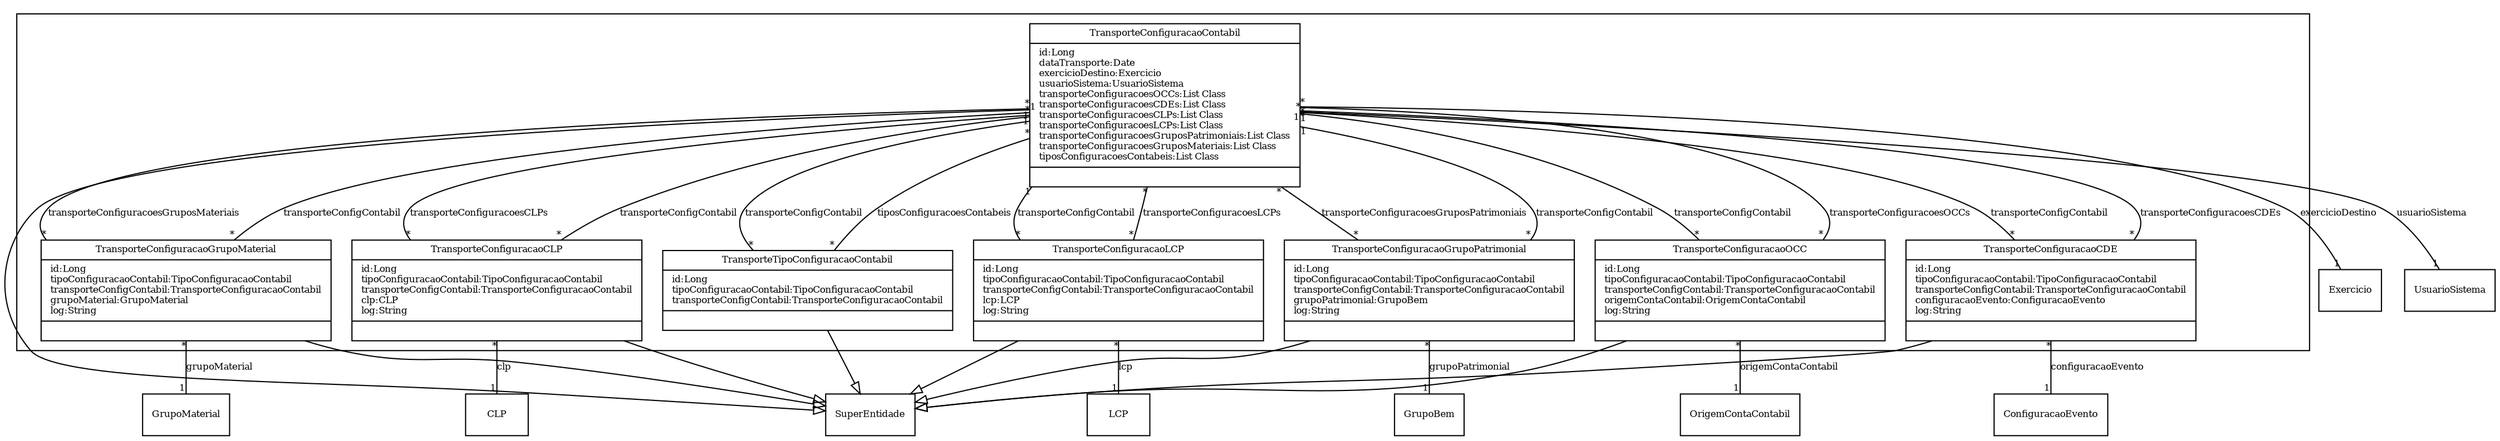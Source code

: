 digraph G{
fontname = "Times-Roman"
fontsize = 8

node [
        fontname = "Times-Roman"
        fontsize = 8
        shape = "record"
]

edge [
        fontname = "Times-Roman"
        fontsize = 8
]

subgraph clusterTRANSPORTE_DE_CONFIGURACOES_E_OCC
{
TransporteConfiguracaoContabil [label = "{TransporteConfiguracaoContabil|id:Long\ldataTransporte:Date\lexercicioDestino:Exercicio\lusuarioSistema:UsuarioSistema\ltransporteConfiguracoesOCCs:List Class\ltransporteConfiguracoesCDEs:List Class\ltransporteConfiguracoesCLPs:List Class\ltransporteConfiguracoesLCPs:List Class\ltransporteConfiguracoesGruposPatrimoniais:List Class\ltransporteConfiguracoesGruposMateriais:List Class\ltiposConfiguracoesContabeis:List Class\l|\l}"]
TransporteConfiguracaoOCC [label = "{TransporteConfiguracaoOCC|id:Long\ltipoConfiguracaoContabil:TipoConfiguracaoContabil\ltransporteConfigContabil:TransporteConfiguracaoContabil\lorigemContaContabil:OrigemContaContabil\llog:String\l|\l}"]
TransporteConfiguracaoCDE [label = "{TransporteConfiguracaoCDE|id:Long\ltipoConfiguracaoContabil:TipoConfiguracaoContabil\ltransporteConfigContabil:TransporteConfiguracaoContabil\lconfiguracaoEvento:ConfiguracaoEvento\llog:String\l|\l}"]
TransporteConfiguracaoCLP [label = "{TransporteConfiguracaoCLP|id:Long\ltipoConfiguracaoContabil:TipoConfiguracaoContabil\ltransporteConfigContabil:TransporteConfiguracaoContabil\lclp:CLP\llog:String\l|\l}"]
TransporteConfiguracaoLCP [label = "{TransporteConfiguracaoLCP|id:Long\ltipoConfiguracaoContabil:TipoConfiguracaoContabil\ltransporteConfigContabil:TransporteConfiguracaoContabil\llcp:LCP\llog:String\l|\l}"]
TransporteConfiguracaoGrupoPatrimonial [label = "{TransporteConfiguracaoGrupoPatrimonial|id:Long\ltipoConfiguracaoContabil:TipoConfiguracaoContabil\ltransporteConfigContabil:TransporteConfiguracaoContabil\lgrupoPatrimonial:GrupoBem\llog:String\l|\l}"]
TransporteConfiguracaoGrupoMaterial [label = "{TransporteConfiguracaoGrupoMaterial|id:Long\ltipoConfiguracaoContabil:TipoConfiguracaoContabil\ltransporteConfigContabil:TransporteConfiguracaoContabil\lgrupoMaterial:GrupoMaterial\llog:String\l|\l}"]
TransporteTipoConfiguracaoContabil [label = "{TransporteTipoConfiguracaoContabil|id:Long\ltipoConfiguracaoContabil:TipoConfiguracaoContabil\ltransporteConfigContabil:TransporteConfiguracaoContabil\l|\l}"]
}
edge [arrowhead = "none" headlabel = "1" taillabel = "*"] TransporteConfiguracaoContabil -> Exercicio [label = "exercicioDestino"]
edge [arrowhead = "none" headlabel = "1" taillabel = "*"] TransporteConfiguracaoContabil -> UsuarioSistema [label = "usuarioSistema"]
edge [arrowhead = "none" headlabel = "*" taillabel = "*"] TransporteConfiguracaoContabil -> TransporteConfiguracaoOCC [label = "transporteConfiguracoesOCCs"]
edge [arrowhead = "none" headlabel = "*" taillabel = "*"] TransporteConfiguracaoContabil -> TransporteConfiguracaoCDE [label = "transporteConfiguracoesCDEs"]
edge [arrowhead = "none" headlabel = "*" taillabel = "*"] TransporteConfiguracaoContabil -> TransporteConfiguracaoCLP [label = "transporteConfiguracoesCLPs"]
edge [arrowhead = "none" headlabel = "*" taillabel = "*"] TransporteConfiguracaoContabil -> TransporteConfiguracaoLCP [label = "transporteConfiguracoesLCPs"]
edge [arrowhead = "none" headlabel = "*" taillabel = "*"] TransporteConfiguracaoContabil -> TransporteConfiguracaoGrupoPatrimonial [label = "transporteConfiguracoesGruposPatrimoniais"]
edge [arrowhead = "none" headlabel = "*" taillabel = "*"] TransporteConfiguracaoContabil -> TransporteConfiguracaoGrupoMaterial [label = "transporteConfiguracoesGruposMateriais"]
edge [arrowhead = "none" headlabel = "*" taillabel = "*"] TransporteConfiguracaoContabil -> TransporteTipoConfiguracaoContabil [label = "tiposConfiguracoesContabeis"]
edge [ arrowhead = "empty" headlabel = "" taillabel = ""] TransporteConfiguracaoContabil -> SuperEntidade
edge [arrowhead = "none" headlabel = "1" taillabel = "*"] TransporteConfiguracaoOCC -> TransporteConfiguracaoContabil [label = "transporteConfigContabil"]
edge [arrowhead = "none" headlabel = "1" taillabel = "*"] TransporteConfiguracaoOCC -> OrigemContaContabil [label = "origemContaContabil"]
edge [ arrowhead = "empty" headlabel = "" taillabel = ""] TransporteConfiguracaoOCC -> SuperEntidade
edge [arrowhead = "none" headlabel = "1" taillabel = "*"] TransporteConfiguracaoCDE -> TransporteConfiguracaoContabil [label = "transporteConfigContabil"]
edge [arrowhead = "none" headlabel = "1" taillabel = "*"] TransporteConfiguracaoCDE -> ConfiguracaoEvento [label = "configuracaoEvento"]
edge [ arrowhead = "empty" headlabel = "" taillabel = ""] TransporteConfiguracaoCDE -> SuperEntidade
edge [arrowhead = "none" headlabel = "1" taillabel = "*"] TransporteConfiguracaoCLP -> TransporteConfiguracaoContabil [label = "transporteConfigContabil"]
edge [arrowhead = "none" headlabel = "1" taillabel = "*"] TransporteConfiguracaoCLP -> CLP [label = "clp"]
edge [ arrowhead = "empty" headlabel = "" taillabel = ""] TransporteConfiguracaoCLP -> SuperEntidade
edge [arrowhead = "none" headlabel = "1" taillabel = "*"] TransporteConfiguracaoLCP -> TransporteConfiguracaoContabil [label = "transporteConfigContabil"]
edge [arrowhead = "none" headlabel = "1" taillabel = "*"] TransporteConfiguracaoLCP -> LCP [label = "lcp"]
edge [ arrowhead = "empty" headlabel = "" taillabel = ""] TransporteConfiguracaoLCP -> SuperEntidade
edge [arrowhead = "none" headlabel = "1" taillabel = "*"] TransporteConfiguracaoGrupoPatrimonial -> TransporteConfiguracaoContabil [label = "transporteConfigContabil"]
edge [arrowhead = "none" headlabel = "1" taillabel = "*"] TransporteConfiguracaoGrupoPatrimonial -> GrupoBem [label = "grupoPatrimonial"]
edge [ arrowhead = "empty" headlabel = "" taillabel = ""] TransporteConfiguracaoGrupoPatrimonial -> SuperEntidade
edge [arrowhead = "none" headlabel = "1" taillabel = "*"] TransporteConfiguracaoGrupoMaterial -> TransporteConfiguracaoContabil [label = "transporteConfigContabil"]
edge [arrowhead = "none" headlabel = "1" taillabel = "*"] TransporteConfiguracaoGrupoMaterial -> GrupoMaterial [label = "grupoMaterial"]
edge [ arrowhead = "empty" headlabel = "" taillabel = ""] TransporteConfiguracaoGrupoMaterial -> SuperEntidade
edge [arrowhead = "none" headlabel = "1" taillabel = "*"] TransporteTipoConfiguracaoContabil -> TransporteConfiguracaoContabil [label = "transporteConfigContabil"]
edge [ arrowhead = "empty" headlabel = "" taillabel = ""] TransporteTipoConfiguracaoContabil -> SuperEntidade
}

